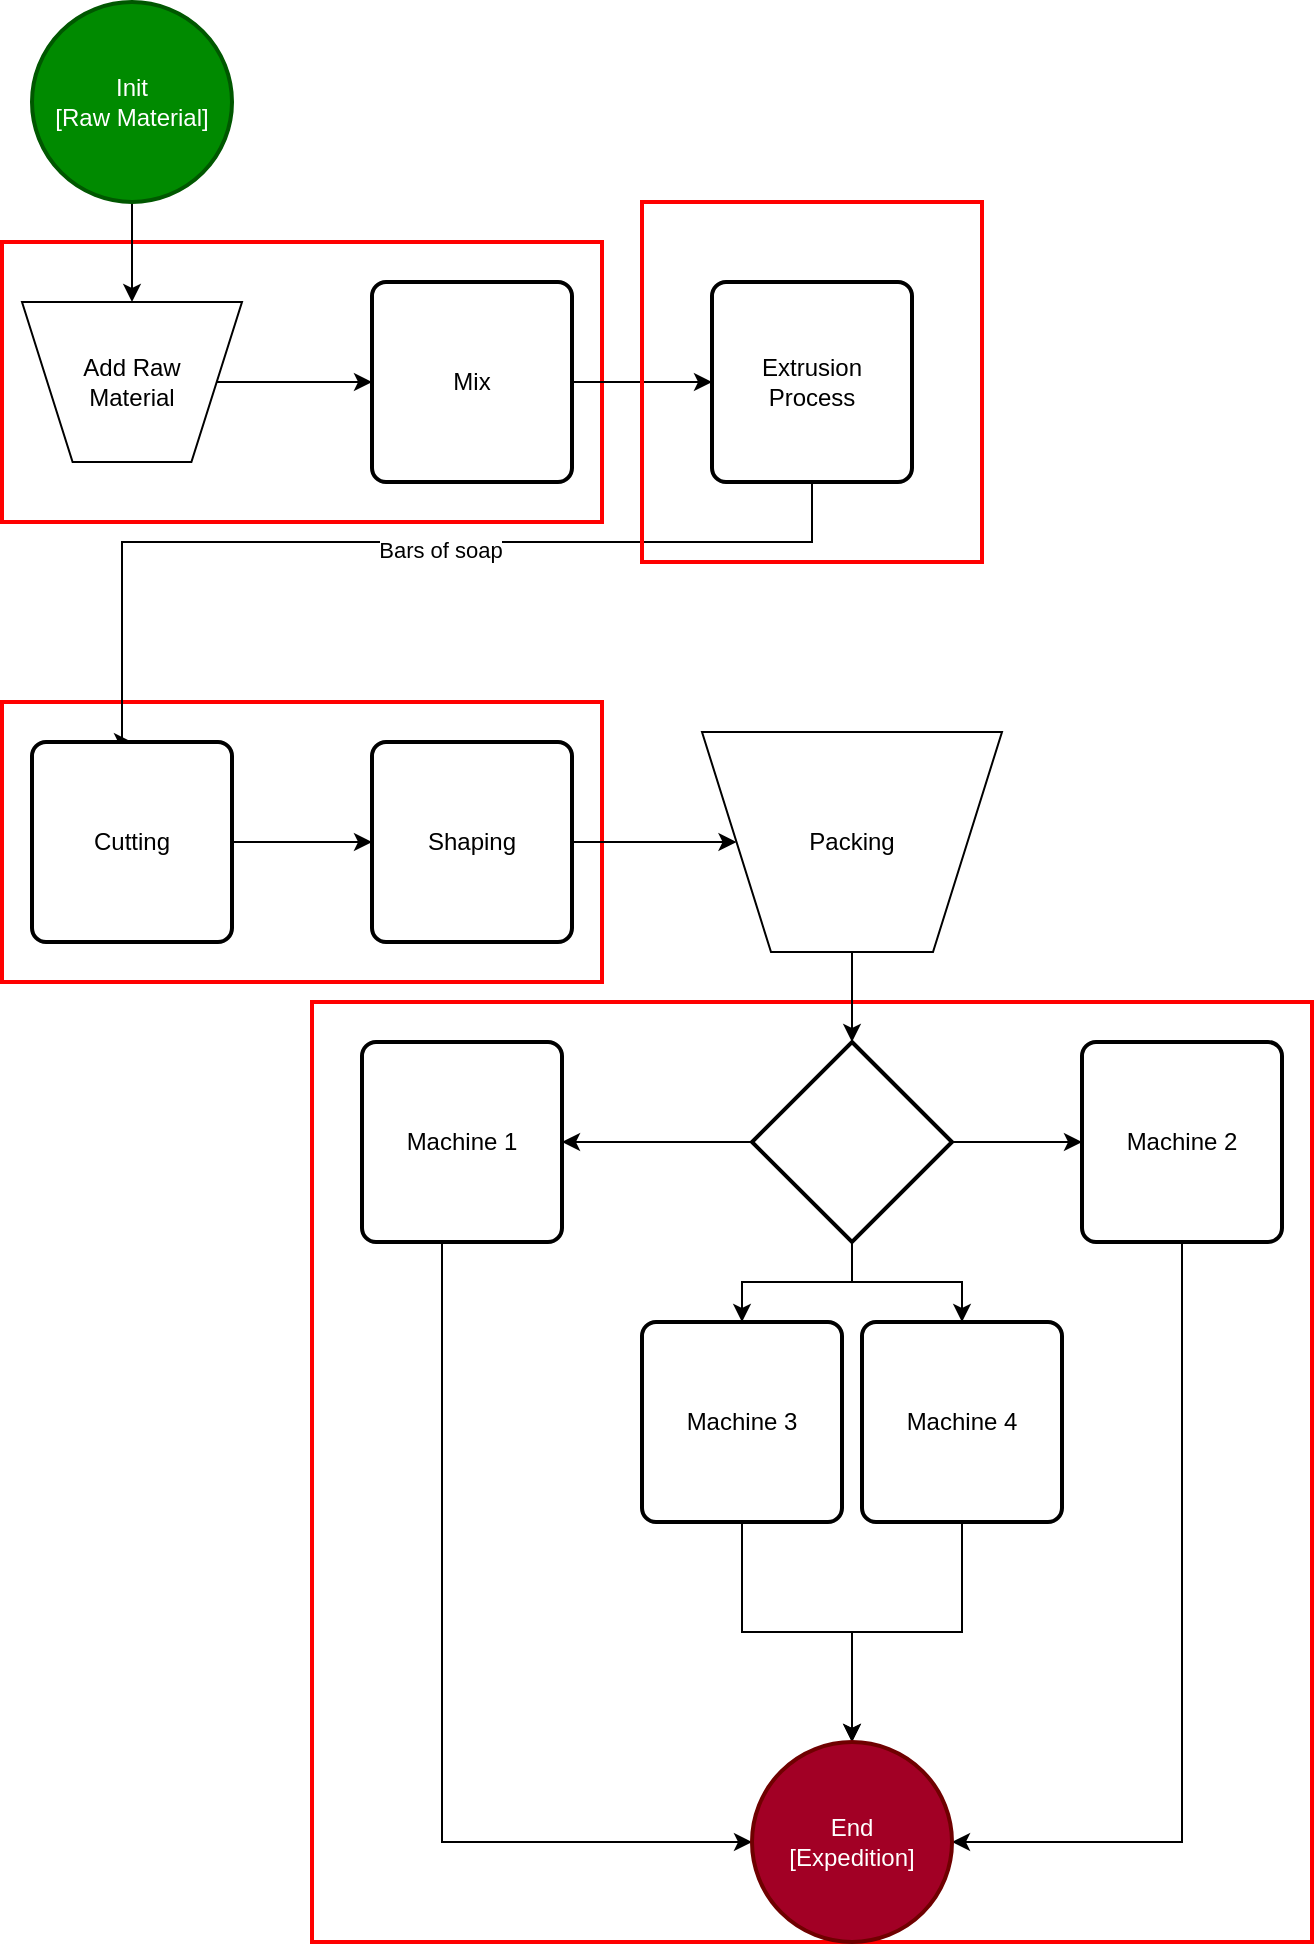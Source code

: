 <mxfile version="21.5.0" type="github" pages="5">
  <diagram name="General_Process" id="p2EKBca3jFjb_jPHsvdk">
    <mxGraphModel dx="1169" dy="703" grid="1" gridSize="10" guides="1" tooltips="1" connect="1" arrows="1" fold="1" page="1" pageScale="1" pageWidth="827" pageHeight="1169" background="none" math="0" shadow="0">
      <root>
        <mxCell id="0" />
        <mxCell id="1" parent="0" />
        <UserObject label="" link="data:page/id,ojCG2LM4F6F6UpbeBInJ" id="MwEKPZDIhKSZyGqzXLEH-2">
          <mxCell style="rounded=0;whiteSpace=wrap;html=1;fillColor=none;strokeWidth=2;strokeColor=#FF0000;" vertex="1" parent="1">
            <mxGeometry x="305" y="520" width="500" height="470" as="geometry" />
          </mxCell>
        </UserObject>
        <UserObject label="" link="data:page/id,IJszoZw1whNYCDOLt2iI" id="MwEKPZDIhKSZyGqzXLEH-1">
          <mxCell style="rounded=0;whiteSpace=wrap;html=1;fillColor=none;strokeWidth=2;strokeColor=#FF0000;" vertex="1" parent="1">
            <mxGeometry x="150" y="370" width="300" height="140" as="geometry" />
          </mxCell>
        </UserObject>
        <UserObject label="" link="data:page/id,CJUkQILBHK8X52ML0pvP" id="TeNHjSpSFpWfvlN7LJYt-2">
          <mxCell style="rounded=0;whiteSpace=wrap;html=1;fillColor=none;strokeWidth=2;strokeColor=#FF0000;" parent="1" vertex="1">
            <mxGeometry x="150" y="140" width="300" height="140" as="geometry" />
          </mxCell>
        </UserObject>
        <mxCell id="ktKeQ4ZGZhspn00qjQtq-4" style="edgeStyle=orthogonalEdgeStyle;rounded=0;orthogonalLoop=1;jettySize=auto;html=1;entryX=0.5;entryY=0;entryDx=0;entryDy=0;" parent="1" source="ktKeQ4ZGZhspn00qjQtq-1" target="ktKeQ4ZGZhspn00qjQtq-3" edge="1">
          <mxGeometry relative="1" as="geometry" />
        </mxCell>
        <mxCell id="ktKeQ4ZGZhspn00qjQtq-1" value="Init&lt;br&gt;[Raw Material]" style="strokeWidth=2;html=1;shape=mxgraph.flowchart.start_2;whiteSpace=wrap;fillColor=#008a00;fontColor=#ffffff;strokeColor=#005700;" parent="1" vertex="1">
          <mxGeometry x="165" y="20" width="100" height="100" as="geometry" />
        </mxCell>
        <mxCell id="ktKeQ4ZGZhspn00qjQtq-6" style="edgeStyle=orthogonalEdgeStyle;rounded=0;orthogonalLoop=1;jettySize=auto;html=1;" parent="1" source="ktKeQ4ZGZhspn00qjQtq-3" target="ktKeQ4ZGZhspn00qjQtq-5" edge="1">
          <mxGeometry relative="1" as="geometry" />
        </mxCell>
        <UserObject label="Add Raw&lt;br&gt;Material" id="ktKeQ4ZGZhspn00qjQtq-3">
          <mxCell style="verticalLabelPosition=middle;verticalAlign=middle;html=1;shape=trapezoid;perimeter=trapezoidPerimeter;whiteSpace=wrap;size=0.23;arcSize=10;flipV=1;labelPosition=center;align=center;" parent="1" vertex="1">
            <mxGeometry x="160" y="170" width="110" height="80" as="geometry" />
          </mxCell>
        </UserObject>
        <mxCell id="ktKeQ4ZGZhspn00qjQtq-8" style="edgeStyle=orthogonalEdgeStyle;rounded=0;orthogonalLoop=1;jettySize=auto;html=1;" parent="1" source="ktKeQ4ZGZhspn00qjQtq-5" target="ktKeQ4ZGZhspn00qjQtq-7" edge="1">
          <mxGeometry relative="1" as="geometry" />
        </mxCell>
        <UserObject label="Mix" id="ktKeQ4ZGZhspn00qjQtq-5">
          <mxCell style="rounded=1;whiteSpace=wrap;html=1;absoluteArcSize=1;arcSize=14;strokeWidth=2;" parent="1" vertex="1">
            <mxGeometry x="335" y="160" width="100" height="100" as="geometry" />
          </mxCell>
        </UserObject>
        <mxCell id="ktKeQ4ZGZhspn00qjQtq-10" style="edgeStyle=orthogonalEdgeStyle;rounded=0;orthogonalLoop=1;jettySize=auto;html=1;entryX=0.5;entryY=0;entryDx=0;entryDy=0;" parent="1" source="ktKeQ4ZGZhspn00qjQtq-7" target="ktKeQ4ZGZhspn00qjQtq-9" edge="1">
          <mxGeometry relative="1" as="geometry">
            <Array as="points">
              <mxPoint x="555" y="290" />
              <mxPoint x="210" y="290" />
            </Array>
          </mxGeometry>
        </mxCell>
        <mxCell id="ktKeQ4ZGZhspn00qjQtq-17" value="Bars of soap" style="edgeLabel;html=1;align=center;verticalAlign=middle;resizable=0;points=[];" parent="ktKeQ4ZGZhspn00qjQtq-10" vertex="1" connectable="0">
          <mxGeometry x="-0.099" y="4" relative="1" as="geometry">
            <mxPoint as="offset" />
          </mxGeometry>
        </mxCell>
        <mxCell id="ktKeQ4ZGZhspn00qjQtq-7" value="Extrusion&lt;br&gt;Process" style="rounded=1;whiteSpace=wrap;html=1;absoluteArcSize=1;arcSize=14;strokeWidth=2;" parent="1" vertex="1">
          <mxGeometry x="505" y="160" width="100" height="100" as="geometry" />
        </mxCell>
        <mxCell id="ktKeQ4ZGZhspn00qjQtq-12" style="edgeStyle=orthogonalEdgeStyle;rounded=0;orthogonalLoop=1;jettySize=auto;html=1;entryX=0;entryY=0.5;entryDx=0;entryDy=0;" parent="1" source="ktKeQ4ZGZhspn00qjQtq-9" target="ktKeQ4ZGZhspn00qjQtq-11" edge="1">
          <mxGeometry relative="1" as="geometry" />
        </mxCell>
        <mxCell id="ktKeQ4ZGZhspn00qjQtq-9" value="Cutting" style="rounded=1;whiteSpace=wrap;html=1;absoluteArcSize=1;arcSize=14;strokeWidth=2;" parent="1" vertex="1">
          <mxGeometry x="165" y="390" width="100" height="100" as="geometry" />
        </mxCell>
        <mxCell id="ktKeQ4ZGZhspn00qjQtq-14" style="edgeStyle=orthogonalEdgeStyle;rounded=0;orthogonalLoop=1;jettySize=auto;html=1;" parent="1" source="ktKeQ4ZGZhspn00qjQtq-11" target="ktKeQ4ZGZhspn00qjQtq-18" edge="1">
          <mxGeometry relative="1" as="geometry">
            <mxPoint x="505" y="440" as="targetPoint" />
          </mxGeometry>
        </mxCell>
        <mxCell id="ktKeQ4ZGZhspn00qjQtq-11" value="Shaping" style="rounded=1;whiteSpace=wrap;html=1;absoluteArcSize=1;arcSize=14;strokeWidth=2;" parent="1" vertex="1">
          <mxGeometry x="335" y="390" width="100" height="100" as="geometry" />
        </mxCell>
        <mxCell id="ktKeQ4ZGZhspn00qjQtq-20" style="edgeStyle=orthogonalEdgeStyle;rounded=0;orthogonalLoop=1;jettySize=auto;html=1;entryX=0.5;entryY=0;entryDx=0;entryDy=0;entryPerimeter=0;" parent="1" source="ktKeQ4ZGZhspn00qjQtq-18" target="ktKeQ4ZGZhspn00qjQtq-19" edge="1">
          <mxGeometry relative="1" as="geometry" />
        </mxCell>
        <mxCell id="ktKeQ4ZGZhspn00qjQtq-18" value="Packing" style="verticalLabelPosition=middle;verticalAlign=middle;html=1;shape=trapezoid;perimeter=trapezoidPerimeter;whiteSpace=wrap;size=0.23;arcSize=10;flipV=1;labelPosition=center;align=center;" parent="1" vertex="1">
          <mxGeometry x="500" y="385" width="150" height="110" as="geometry" />
        </mxCell>
        <mxCell id="ktKeQ4ZGZhspn00qjQtq-22" style="edgeStyle=orthogonalEdgeStyle;rounded=0;orthogonalLoop=1;jettySize=auto;html=1;entryX=1;entryY=0.5;entryDx=0;entryDy=0;" parent="1" source="ktKeQ4ZGZhspn00qjQtq-19" target="ktKeQ4ZGZhspn00qjQtq-21" edge="1">
          <mxGeometry relative="1" as="geometry" />
        </mxCell>
        <mxCell id="ktKeQ4ZGZhspn00qjQtq-27" style="edgeStyle=orthogonalEdgeStyle;rounded=0;orthogonalLoop=1;jettySize=auto;html=1;entryX=0;entryY=0.5;entryDx=0;entryDy=0;" parent="1" source="ktKeQ4ZGZhspn00qjQtq-19" target="ktKeQ4ZGZhspn00qjQtq-26" edge="1">
          <mxGeometry relative="1" as="geometry" />
        </mxCell>
        <mxCell id="ktKeQ4ZGZhspn00qjQtq-32" style="edgeStyle=orthogonalEdgeStyle;rounded=0;orthogonalLoop=1;jettySize=auto;html=1;entryX=0.5;entryY=0;entryDx=0;entryDy=0;" parent="1" source="ktKeQ4ZGZhspn00qjQtq-19" target="ktKeQ4ZGZhspn00qjQtq-23" edge="1">
          <mxGeometry relative="1" as="geometry" />
        </mxCell>
        <mxCell id="ktKeQ4ZGZhspn00qjQtq-33" style="edgeStyle=orthogonalEdgeStyle;rounded=0;orthogonalLoop=1;jettySize=auto;html=1;entryX=0.5;entryY=0;entryDx=0;entryDy=0;" parent="1" source="ktKeQ4ZGZhspn00qjQtq-19" target="ktKeQ4ZGZhspn00qjQtq-28" edge="1">
          <mxGeometry relative="1" as="geometry" />
        </mxCell>
        <mxCell id="ktKeQ4ZGZhspn00qjQtq-19" value="" style="strokeWidth=2;html=1;shape=mxgraph.flowchart.decision;whiteSpace=wrap;" parent="1" vertex="1">
          <mxGeometry x="525" y="540" width="100" height="100" as="geometry" />
        </mxCell>
        <mxCell id="ktKeQ4ZGZhspn00qjQtq-36" style="edgeStyle=orthogonalEdgeStyle;rounded=0;orthogonalLoop=1;jettySize=auto;html=1;entryX=0;entryY=0.5;entryDx=0;entryDy=0;entryPerimeter=0;" parent="1" source="ktKeQ4ZGZhspn00qjQtq-21" target="ktKeQ4ZGZhspn00qjQtq-34" edge="1">
          <mxGeometry relative="1" as="geometry">
            <Array as="points">
              <mxPoint x="370" y="940" />
            </Array>
          </mxGeometry>
        </mxCell>
        <mxCell id="ktKeQ4ZGZhspn00qjQtq-21" value="Machine 1" style="rounded=1;whiteSpace=wrap;html=1;absoluteArcSize=1;arcSize=14;strokeWidth=2;" parent="1" vertex="1">
          <mxGeometry x="330" y="540" width="100" height="100" as="geometry" />
        </mxCell>
        <mxCell id="ktKeQ4ZGZhspn00qjQtq-37" style="edgeStyle=orthogonalEdgeStyle;rounded=0;orthogonalLoop=1;jettySize=auto;html=1;entryX=0.5;entryY=0;entryDx=0;entryDy=0;entryPerimeter=0;" parent="1" source="ktKeQ4ZGZhspn00qjQtq-23" target="ktKeQ4ZGZhspn00qjQtq-34" edge="1">
          <mxGeometry relative="1" as="geometry" />
        </mxCell>
        <mxCell id="ktKeQ4ZGZhspn00qjQtq-23" value="Machine 3" style="rounded=1;whiteSpace=wrap;html=1;absoluteArcSize=1;arcSize=14;strokeWidth=2;" parent="1" vertex="1">
          <mxGeometry x="470" y="680" width="100" height="100" as="geometry" />
        </mxCell>
        <mxCell id="ktKeQ4ZGZhspn00qjQtq-39" style="edgeStyle=orthogonalEdgeStyle;rounded=0;orthogonalLoop=1;jettySize=auto;html=1;entryX=1;entryY=0.5;entryDx=0;entryDy=0;entryPerimeter=0;" parent="1" source="ktKeQ4ZGZhspn00qjQtq-26" target="ktKeQ4ZGZhspn00qjQtq-34" edge="1">
          <mxGeometry relative="1" as="geometry">
            <Array as="points">
              <mxPoint x="740" y="940" />
            </Array>
          </mxGeometry>
        </mxCell>
        <mxCell id="ktKeQ4ZGZhspn00qjQtq-26" value="Machine 2" style="rounded=1;whiteSpace=wrap;html=1;absoluteArcSize=1;arcSize=14;strokeWidth=2;" parent="1" vertex="1">
          <mxGeometry x="690" y="540" width="100" height="100" as="geometry" />
        </mxCell>
        <mxCell id="ktKeQ4ZGZhspn00qjQtq-38" style="edgeStyle=orthogonalEdgeStyle;rounded=0;orthogonalLoop=1;jettySize=auto;html=1;entryX=0.5;entryY=0;entryDx=0;entryDy=0;entryPerimeter=0;" parent="1" source="ktKeQ4ZGZhspn00qjQtq-28" target="ktKeQ4ZGZhspn00qjQtq-34" edge="1">
          <mxGeometry relative="1" as="geometry" />
        </mxCell>
        <mxCell id="ktKeQ4ZGZhspn00qjQtq-28" value="Machine 4" style="rounded=1;whiteSpace=wrap;html=1;absoluteArcSize=1;arcSize=14;strokeWidth=2;" parent="1" vertex="1">
          <mxGeometry x="580" y="680" width="100" height="100" as="geometry" />
        </mxCell>
        <mxCell id="ktKeQ4ZGZhspn00qjQtq-34" value="End&lt;br&gt;[Expedition]" style="strokeWidth=2;html=1;shape=mxgraph.flowchart.start_2;whiteSpace=wrap;fillColor=#a20025;fontColor=#ffffff;strokeColor=#6F0000;" parent="1" vertex="1">
          <mxGeometry x="525" y="890" width="100" height="100" as="geometry" />
        </mxCell>
        <UserObject label="" link="data:page/id,wQ0uyjCD2YMUPdEgQwBp" id="k1yl7Hsfv7Favx5I9i0t-1">
          <mxCell style="rounded=0;whiteSpace=wrap;html=1;fillColor=none;strokeWidth=2;strokeColor=#FF0000;" parent="1" vertex="1">
            <mxGeometry x="470" y="120" width="170" height="180" as="geometry" />
          </mxCell>
        </UserObject>
      </root>
    </mxGraphModel>
  </diagram>
  <diagram id="CJUkQILBHK8X52ML0pvP" name="Mixture_Process">
    <mxGraphModel dx="1345" dy="711" grid="1" gridSize="10" guides="1" tooltips="1" connect="1" arrows="1" fold="1" page="1" pageScale="1" pageWidth="827" pageHeight="1169" math="0" shadow="0">
      <root>
        <mxCell id="0" />
        <mxCell id="1" parent="0" />
        <mxCell id="FA6c01G_2bpZhygZwHf4-97" style="edgeStyle=orthogonalEdgeStyle;rounded=0;orthogonalLoop=1;jettySize=auto;html=1;entryX=0;entryY=0.5;entryDx=0;entryDy=0;" parent="1" source="FA6c01G_2bpZhygZwHf4-1" target="FA6c01G_2bpZhygZwHf4-80" edge="1">
          <mxGeometry relative="1" as="geometry" />
        </mxCell>
        <mxCell id="FA6c01G_2bpZhygZwHf4-1" value="Init&lt;br&gt;[Raw Material]" style="strokeWidth=2;html=1;shape=mxgraph.flowchart.start_2;whiteSpace=wrap;fillColor=#008a00;fontColor=#ffffff;strokeColor=#005700;" parent="1" vertex="1">
          <mxGeometry x="30" y="103.75" width="100" height="100" as="geometry" />
        </mxCell>
        <mxCell id="FA6c01G_2bpZhygZwHf4-90" style="edgeStyle=orthogonalEdgeStyle;rounded=0;orthogonalLoop=1;jettySize=auto;html=1;entryX=0.5;entryY=0;entryDx=0;entryDy=0;entryPerimeter=0;" parent="1" source="FA6c01G_2bpZhygZwHf4-7" target="FA6c01G_2bpZhygZwHf4-19" edge="1">
          <mxGeometry relative="1" as="geometry" />
        </mxCell>
        <mxCell id="FA6c01G_2bpZhygZwHf4-7" value="Base" style="rounded=1;whiteSpace=wrap;html=1;absoluteArcSize=1;arcSize=14;strokeWidth=2;" parent="1" vertex="1">
          <mxGeometry x="380" y="20" width="100" height="100" as="geometry" />
        </mxCell>
        <mxCell id="FA6c01G_2bpZhygZwHf4-92" style="edgeStyle=orthogonalEdgeStyle;rounded=0;orthogonalLoop=1;jettySize=auto;html=1;entryX=0;entryY=0.5;entryDx=0;entryDy=0;entryPerimeter=0;" parent="1" source="FA6c01G_2bpZhygZwHf4-10" target="FA6c01G_2bpZhygZwHf4-19" edge="1">
          <mxGeometry relative="1" as="geometry" />
        </mxCell>
        <mxCell id="FA6c01G_2bpZhygZwHf4-10" value="perfum" style="rounded=1;whiteSpace=wrap;html=1;absoluteArcSize=1;arcSize=14;strokeWidth=2;" parent="1" vertex="1">
          <mxGeometry x="380" y="250" width="100" height="100" as="geometry" />
        </mxCell>
        <mxCell id="FA6c01G_2bpZhygZwHf4-91" style="edgeStyle=orthogonalEdgeStyle;rounded=0;orthogonalLoop=1;jettySize=auto;html=1;entryX=0;entryY=0.5;entryDx=0;entryDy=0;entryPerimeter=0;" parent="1" source="FA6c01G_2bpZhygZwHf4-11" target="FA6c01G_2bpZhygZwHf4-19" edge="1">
          <mxGeometry relative="1" as="geometry" />
        </mxCell>
        <mxCell id="FA6c01G_2bpZhygZwHf4-11" value="Colorant" style="rounded=1;whiteSpace=wrap;html=1;absoluteArcSize=1;arcSize=14;strokeWidth=2;" parent="1" vertex="1">
          <mxGeometry x="380" y="140" width="100" height="100" as="geometry" />
        </mxCell>
        <mxCell id="FA6c01G_2bpZhygZwHf4-99" value="" style="edgeStyle=orthogonalEdgeStyle;rounded=0;orthogonalLoop=1;jettySize=auto;html=1;" parent="1" source="FA6c01G_2bpZhygZwHf4-19" target="FA6c01G_2bpZhygZwHf4-33" edge="1">
          <mxGeometry relative="1" as="geometry" />
        </mxCell>
        <mxCell id="FA6c01G_2bpZhygZwHf4-19" value="" style="verticalLabelPosition=bottom;verticalAlign=top;html=1;shape=mxgraph.flowchart.or;" parent="1" vertex="1">
          <mxGeometry x="575.5" y="220" width="49" height="45" as="geometry" />
        </mxCell>
        <mxCell id="FA6c01G_2bpZhygZwHf4-37" style="edgeStyle=orthogonalEdgeStyle;rounded=0;orthogonalLoop=1;jettySize=auto;html=1;entryX=0.5;entryY=0;entryDx=0;entryDy=0;" parent="1" source="FA6c01G_2bpZhygZwHf4-33" target="FA6c01G_2bpZhygZwHf4-35" edge="1">
          <mxGeometry relative="1" as="geometry" />
        </mxCell>
        <mxCell id="FA6c01G_2bpZhygZwHf4-33" value="Blend" style="rounded=1;whiteSpace=wrap;html=1;absoluteArcSize=1;arcSize=14;strokeWidth=2;" parent="1" vertex="1">
          <mxGeometry x="550" y="292.5" width="100" height="100" as="geometry" />
        </mxCell>
        <mxCell id="FA6c01G_2bpZhygZwHf4-45" style="edgeStyle=orthogonalEdgeStyle;rounded=0;orthogonalLoop=1;jettySize=auto;html=1;entryX=0.5;entryY=0;entryDx=0;entryDy=0;" parent="1" source="FA6c01G_2bpZhygZwHf4-35" target="FA6c01G_2bpZhygZwHf4-44" edge="1">
          <mxGeometry relative="1" as="geometry" />
        </mxCell>
        <mxCell id="FA6c01G_2bpZhygZwHf4-35" value="Dry Mixture" style="rounded=1;whiteSpace=wrap;html=1;absoluteArcSize=1;arcSize=14;strokeWidth=2;" parent="1" vertex="1">
          <mxGeometry x="550" y="460" width="100" height="100" as="geometry" />
        </mxCell>
        <mxCell id="FA6c01G_2bpZhygZwHf4-76" style="edgeStyle=orthogonalEdgeStyle;rounded=0;orthogonalLoop=1;jettySize=auto;html=1;entryX=0.5;entryY=0;entryDx=0;entryDy=0;entryPerimeter=0;" parent="1" source="FA6c01G_2bpZhygZwHf4-38" target="FA6c01G_2bpZhygZwHf4-40" edge="1">
          <mxGeometry relative="1" as="geometry" />
        </mxCell>
        <mxCell id="FA6c01G_2bpZhygZwHf4-38" value="Water" style="rounded=1;whiteSpace=wrap;html=1;absoluteArcSize=1;arcSize=14;strokeWidth=2;" parent="1" vertex="1">
          <mxGeometry x="300" y="392.5" width="100" height="100" as="geometry" />
        </mxCell>
        <mxCell id="FA6c01G_2bpZhygZwHf4-77" style="edgeStyle=orthogonalEdgeStyle;rounded=0;orthogonalLoop=1;jettySize=auto;html=1;entryX=0.5;entryY=1;entryDx=0;entryDy=0;entryPerimeter=0;" parent="1" source="FA6c01G_2bpZhygZwHf4-39" target="FA6c01G_2bpZhygZwHf4-40" edge="1">
          <mxGeometry relative="1" as="geometry" />
        </mxCell>
        <mxCell id="FA6c01G_2bpZhygZwHf4-39" value="Heat" style="rounded=1;whiteSpace=wrap;html=1;absoluteArcSize=1;arcSize=14;strokeWidth=2;" parent="1" vertex="1">
          <mxGeometry x="300" y="510" width="100" height="100" as="geometry" />
        </mxCell>
        <mxCell id="FA6c01G_2bpZhygZwHf4-78" style="edgeStyle=orthogonalEdgeStyle;rounded=0;orthogonalLoop=1;jettySize=auto;html=1;" parent="1" source="FA6c01G_2bpZhygZwHf4-40" target="FA6c01G_2bpZhygZwHf4-35" edge="1">
          <mxGeometry relative="1" as="geometry" />
        </mxCell>
        <mxCell id="FA6c01G_2bpZhygZwHf4-40" value="" style="verticalLabelPosition=bottom;verticalAlign=top;html=1;shape=mxgraph.flowchart.or;" parent="1" vertex="1">
          <mxGeometry x="450" y="487.5" width="50" height="45" as="geometry" />
        </mxCell>
        <mxCell id="FA6c01G_2bpZhygZwHf4-50" value="" style="edgeStyle=orthogonalEdgeStyle;rounded=0;orthogonalLoop=1;jettySize=auto;html=1;" parent="1" source="FA6c01G_2bpZhygZwHf4-44" target="FA6c01G_2bpZhygZwHf4-48" edge="1">
          <mxGeometry relative="1" as="geometry" />
        </mxCell>
        <mxCell id="FA6c01G_2bpZhygZwHf4-44" value="Soap Paste" style="rounded=1;whiteSpace=wrap;html=1;absoluteArcSize=1;arcSize=14;strokeWidth=2;" parent="1" vertex="1">
          <mxGeometry x="550" y="702.5" width="100" height="100" as="geometry" />
        </mxCell>
        <mxCell id="FA6c01G_2bpZhygZwHf4-47" style="edgeStyle=orthogonalEdgeStyle;rounded=0;orthogonalLoop=1;jettySize=auto;html=1;entryX=0.5;entryY=1;entryDx=0;entryDy=0;" parent="1" source="FA6c01G_2bpZhygZwHf4-46" target="FA6c01G_2bpZhygZwHf4-44" edge="1">
          <mxGeometry relative="1" as="geometry" />
        </mxCell>
        <mxCell id="FA6c01G_2bpZhygZwHf4-46" value="Quality&lt;br&gt;Assurance" style="rounded=1;whiteSpace=wrap;html=1;absoluteArcSize=1;arcSize=14;strokeWidth=2;" parent="1" vertex="1">
          <mxGeometry x="550" y="852.5" width="100" height="100" as="geometry" />
        </mxCell>
        <mxCell id="FA6c01G_2bpZhygZwHf4-52" value="Yes" style="edgeStyle=orthogonalEdgeStyle;rounded=0;orthogonalLoop=1;jettySize=auto;html=1;" parent="1" source="FA6c01G_2bpZhygZwHf4-48" target="FA6c01G_2bpZhygZwHf4-51" edge="1">
          <mxGeometry relative="1" as="geometry" />
        </mxCell>
        <mxCell id="FA6c01G_2bpZhygZwHf4-55" value="No" style="edgeStyle=orthogonalEdgeStyle;rounded=0;orthogonalLoop=1;jettySize=auto;html=1;" parent="1" source="FA6c01G_2bpZhygZwHf4-48" target="FA6c01G_2bpZhygZwHf4-54" edge="1">
          <mxGeometry relative="1" as="geometry" />
        </mxCell>
        <mxCell id="FA6c01G_2bpZhygZwHf4-48" value="Approved?" style="strokeWidth=2;html=1;shape=mxgraph.flowchart.decision;whiteSpace=wrap;" parent="1" vertex="1">
          <mxGeometry x="360" y="702.5" width="100" height="100" as="geometry" />
        </mxCell>
        <mxCell id="FA6c01G_2bpZhygZwHf4-73" style="edgeStyle=orthogonalEdgeStyle;rounded=0;orthogonalLoop=1;jettySize=auto;html=1;entryX=1;entryY=0.5;entryDx=0;entryDy=0;entryPerimeter=0;" parent="1" source="FA6c01G_2bpZhygZwHf4-51" target="FA6c01G_2bpZhygZwHf4-72" edge="1">
          <mxGeometry relative="1" as="geometry" />
        </mxCell>
        <mxCell id="FA6c01G_2bpZhygZwHf4-84" value="" style="edgeStyle=orthogonalEdgeStyle;rounded=0;orthogonalLoop=1;jettySize=auto;html=1;entryX=0.5;entryY=0;entryDx=0;entryDy=0;" parent="1" source="FA6c01G_2bpZhygZwHf4-51" target="FA6c01G_2bpZhygZwHf4-81" edge="1">
          <mxGeometry relative="1" as="geometry" />
        </mxCell>
        <mxCell id="FA6c01G_2bpZhygZwHf4-51" value="Unload" style="rounded=1;whiteSpace=wrap;html=1;absoluteArcSize=1;arcSize=14;strokeWidth=2;" parent="1" vertex="1">
          <mxGeometry x="360" y="862.5" width="100" height="100" as="geometry" />
        </mxCell>
        <mxCell id="FA6c01G_2bpZhygZwHf4-79" style="edgeStyle=orthogonalEdgeStyle;rounded=0;orthogonalLoop=1;jettySize=auto;html=1;entryX=0;entryY=0.5;entryDx=0;entryDy=0;" parent="1" source="FA6c01G_2bpZhygZwHf4-54" target="FA6c01G_2bpZhygZwHf4-38" edge="1">
          <mxGeometry relative="1" as="geometry">
            <Array as="points">
              <mxPoint x="240" y="443" />
            </Array>
          </mxGeometry>
        </mxCell>
        <mxCell id="N5AvNm-lRboV386hraKK-1" value="Dry" style="edgeLabel;html=1;align=center;verticalAlign=middle;resizable=0;points=[];" vertex="1" connectable="0" parent="FA6c01G_2bpZhygZwHf4-79">
          <mxGeometry x="-0.36" y="2" relative="1" as="geometry">
            <mxPoint y="-1" as="offset" />
          </mxGeometry>
        </mxCell>
        <mxCell id="FA6c01G_2bpZhygZwHf4-103" style="edgeStyle=orthogonalEdgeStyle;rounded=0;orthogonalLoop=1;jettySize=auto;html=1;exitX=0;exitY=0.5;exitDx=0;exitDy=0;exitPerimeter=0;entryX=0.25;entryY=1;entryDx=0;entryDy=0;" parent="1" source="FA6c01G_2bpZhygZwHf4-54" target="FA6c01G_2bpZhygZwHf4-80" edge="1">
          <mxGeometry relative="1" as="geometry">
            <mxPoint x="210" y="200" as="targetPoint" />
          </mxGeometry>
        </mxCell>
        <mxCell id="N5AvNm-lRboV386hraKK-2" value="Base material" style="edgeLabel;html=1;align=center;verticalAlign=middle;resizable=0;points=[];" vertex="1" connectable="0" parent="FA6c01G_2bpZhygZwHf4-103">
          <mxGeometry x="-0.536" y="5" relative="1" as="geometry">
            <mxPoint as="offset" />
          </mxGeometry>
        </mxCell>
        <mxCell id="FA6c01G_2bpZhygZwHf4-54" value="Lack of" style="strokeWidth=2;html=1;shape=mxgraph.flowchart.decision;whiteSpace=wrap;" parent="1" vertex="1">
          <mxGeometry x="190" y="702.5" width="100" height="100" as="geometry" />
        </mxCell>
        <UserObject label="End&lt;br&gt;[Extrusion]" link="data:page/id,wQ0uyjCD2YMUPdEgQwBp" id="FA6c01G_2bpZhygZwHf4-72">
          <mxCell style="strokeWidth=2;html=1;shape=mxgraph.flowchart.start_2;whiteSpace=wrap;fillColor=#a20025;fontColor=#ffffff;strokeColor=#6F0000;" parent="1" vertex="1">
            <mxGeometry x="80" y="862.5" width="100" height="100" as="geometry" />
          </mxCell>
        </UserObject>
        <mxCell id="FA6c01G_2bpZhygZwHf4-93" style="edgeStyle=orthogonalEdgeStyle;rounded=0;orthogonalLoop=1;jettySize=auto;html=1;entryX=0;entryY=0.5;entryDx=0;entryDy=0;" parent="1" source="FA6c01G_2bpZhygZwHf4-80" target="FA6c01G_2bpZhygZwHf4-7" edge="1">
          <mxGeometry relative="1" as="geometry">
            <Array as="points">
              <mxPoint x="240" y="70" />
            </Array>
          </mxGeometry>
        </mxCell>
        <mxCell id="FA6c01G_2bpZhygZwHf4-95" style="edgeStyle=orthogonalEdgeStyle;rounded=0;orthogonalLoop=1;jettySize=auto;html=1;entryX=0;entryY=0.5;entryDx=0;entryDy=0;" parent="1" source="FA6c01G_2bpZhygZwHf4-80" target="FA6c01G_2bpZhygZwHf4-10" edge="1">
          <mxGeometry relative="1" as="geometry">
            <Array as="points">
              <mxPoint x="270" y="300" />
            </Array>
          </mxGeometry>
        </mxCell>
        <mxCell id="FA6c01G_2bpZhygZwHf4-96" style="edgeStyle=orthogonalEdgeStyle;rounded=0;orthogonalLoop=1;jettySize=auto;html=1;entryX=0;entryY=0.5;entryDx=0;entryDy=0;" parent="1" source="FA6c01G_2bpZhygZwHf4-80" target="FA6c01G_2bpZhygZwHf4-11" edge="1">
          <mxGeometry relative="1" as="geometry" />
        </mxCell>
        <mxCell id="FA6c01G_2bpZhygZwHf4-80" value="Picking and&lt;br&gt;Transporting" style="verticalLabelPosition=middle;verticalAlign=middle;html=1;shape=trapezoid;perimeter=trapezoidPerimeter;whiteSpace=wrap;size=0.23;arcSize=10;flipV=1;labelPosition=center;align=center;" parent="1" vertex="1">
          <mxGeometry x="160" y="100" width="140" height="87.5" as="geometry" />
        </mxCell>
        <mxCell id="FA6c01G_2bpZhygZwHf4-83" style="edgeStyle=orthogonalEdgeStyle;rounded=0;orthogonalLoop=1;jettySize=auto;html=1;entryX=1;entryY=0.5;entryDx=0;entryDy=0;entryPerimeter=0;" parent="1" source="FA6c01G_2bpZhygZwHf4-81" target="FA6c01G_2bpZhygZwHf4-82" edge="1">
          <mxGeometry relative="1" as="geometry" />
        </mxCell>
        <mxCell id="FA6c01G_2bpZhygZwHf4-85" value="Leftovers" style="edgeLabel;html=1;align=center;verticalAlign=middle;resizable=0;points=[];" parent="FA6c01G_2bpZhygZwHf4-83" vertex="1" connectable="0">
          <mxGeometry x="-0.288" y="2" relative="1" as="geometry">
            <mxPoint as="offset" />
          </mxGeometry>
        </mxCell>
        <mxCell id="FA6c01G_2bpZhygZwHf4-81" value="Cleaning&lt;br&gt;[Blend machine]" style="rounded=1;whiteSpace=wrap;html=1;absoluteArcSize=1;arcSize=14;strokeWidth=2;" parent="1" vertex="1">
          <mxGeometry x="360" y="1010" width="100" height="100" as="geometry" />
        </mxCell>
        <mxCell id="FA6c01G_2bpZhygZwHf4-82" value="Residue&lt;br&gt;Keeper" style="strokeWidth=2;html=1;shape=mxgraph.flowchart.start_2;whiteSpace=wrap;fillColor=#a20025;fontColor=#ffffff;strokeColor=#6F0000;" parent="1" vertex="1">
          <mxGeometry x="80" y="1010" width="100" height="100" as="geometry" />
        </mxCell>
      </root>
    </mxGraphModel>
  </diagram>
  <diagram id="wQ0uyjCD2YMUPdEgQwBp" name="Extrusion_Process">
    <mxGraphModel dx="1249" dy="2998" grid="1" gridSize="10" guides="1" tooltips="1" connect="1" arrows="1" fold="1" page="1" pageScale="1" pageWidth="827" pageHeight="1169" math="0" shadow="0">
      <root>
        <mxCell id="0" />
        <mxCell id="1" parent="0" />
        <mxCell id="5iA0wLzQhxuqIqqLRclW-3" value="" style="edgeStyle=orthogonalEdgeStyle;rounded=0;orthogonalLoop=1;jettySize=auto;html=1;" edge="1" parent="1" source="5iA0wLzQhxuqIqqLRclW-1" target="5iA0wLzQhxuqIqqLRclW-2">
          <mxGeometry relative="1" as="geometry" />
        </mxCell>
        <UserObject label="Init&lt;br&gt;[Extrusion]" link="data:page/id,CJUkQILBHK8X52ML0pvP" id="5iA0wLzQhxuqIqqLRclW-1">
          <mxCell style="strokeWidth=2;html=1;shape=mxgraph.flowchart.start_2;whiteSpace=wrap;fillColor=#008a00;fontColor=#ffffff;strokeColor=#005700;" vertex="1" parent="1">
            <mxGeometry x="40" y="-2270" width="100" height="100" as="geometry" />
          </mxCell>
        </UserObject>
        <mxCell id="5iA0wLzQhxuqIqqLRclW-7" value="" style="edgeStyle=orthogonalEdgeStyle;rounded=0;orthogonalLoop=1;jettySize=auto;html=1;" edge="1" parent="1" source="5iA0wLzQhxuqIqqLRclW-2" target="5iA0wLzQhxuqIqqLRclW-5">
          <mxGeometry relative="1" as="geometry" />
        </mxCell>
        <mxCell id="5iA0wLzQhxuqIqqLRclW-2" value="Load&lt;br&gt;Extrusion Machine" style="rounded=1;whiteSpace=wrap;html=1;absoluteArcSize=1;arcSize=14;strokeWidth=2;" vertex="1" parent="1">
          <mxGeometry x="230" y="-2270" width="100" height="100" as="geometry" />
        </mxCell>
        <mxCell id="5iA0wLzQhxuqIqqLRclW-6" style="edgeStyle=orthogonalEdgeStyle;rounded=0;orthogonalLoop=1;jettySize=auto;html=1;entryX=0.5;entryY=1;entryDx=0;entryDy=0;entryPerimeter=0;" edge="1" parent="1" source="5iA0wLzQhxuqIqqLRclW-4" target="5iA0wLzQhxuqIqqLRclW-5">
          <mxGeometry relative="1" as="geometry" />
        </mxCell>
        <mxCell id="5iA0wLzQhxuqIqqLRclW-4" value="Heat" style="rounded=1;whiteSpace=wrap;html=1;absoluteArcSize=1;arcSize=14;strokeWidth=2;" vertex="1" parent="1">
          <mxGeometry x="230" y="-2110" width="100" height="100" as="geometry" />
        </mxCell>
        <mxCell id="5iA0wLzQhxuqIqqLRclW-9" value="" style="edgeStyle=orthogonalEdgeStyle;rounded=0;orthogonalLoop=1;jettySize=auto;html=1;" edge="1" parent="1" source="5iA0wLzQhxuqIqqLRclW-5" target="5iA0wLzQhxuqIqqLRclW-8">
          <mxGeometry relative="1" as="geometry" />
        </mxCell>
        <mxCell id="5iA0wLzQhxuqIqqLRclW-5" value="" style="verticalLabelPosition=bottom;verticalAlign=top;html=1;shape=mxgraph.flowchart.or;" vertex="1" parent="1">
          <mxGeometry x="400" y="-2255" width="70" height="70" as="geometry" />
        </mxCell>
        <mxCell id="5iA0wLzQhxuqIqqLRclW-11" value="" style="edgeStyle=orthogonalEdgeStyle;rounded=0;orthogonalLoop=1;jettySize=auto;html=1;" edge="1" parent="1" source="5iA0wLzQhxuqIqqLRclW-8" target="5iA0wLzQhxuqIqqLRclW-10">
          <mxGeometry relative="1" as="geometry" />
        </mxCell>
        <mxCell id="5iA0wLzQhxuqIqqLRclW-17" value="" style="edgeStyle=orthogonalEdgeStyle;rounded=0;orthogonalLoop=1;jettySize=auto;html=1;" edge="1" parent="1" source="5iA0wLzQhxuqIqqLRclW-8" target="5iA0wLzQhxuqIqqLRclW-14">
          <mxGeometry relative="1" as="geometry" />
        </mxCell>
        <mxCell id="5iA0wLzQhxuqIqqLRclW-8" value="Extrusion&lt;br&gt;Process" style="rounded=1;whiteSpace=wrap;html=1;absoluteArcSize=1;arcSize=14;strokeWidth=2;" vertex="1" parent="1">
          <mxGeometry x="540" y="-2270" width="100" height="100" as="geometry" />
        </mxCell>
        <mxCell id="5iA0wLzQhxuqIqqLRclW-19" value="" style="edgeStyle=orthogonalEdgeStyle;rounded=0;orthogonalLoop=1;jettySize=auto;html=1;" edge="1" parent="1" source="5iA0wLzQhxuqIqqLRclW-10" target="5iA0wLzQhxuqIqqLRclW-18">
          <mxGeometry relative="1" as="geometry" />
        </mxCell>
        <mxCell id="5iA0wLzQhxuqIqqLRclW-10" value="Cleaning" style="rounded=1;whiteSpace=wrap;html=1;absoluteArcSize=1;arcSize=14;strokeWidth=2;" vertex="1" parent="1">
          <mxGeometry x="710" y="-2270" width="100" height="100" as="geometry" />
        </mxCell>
        <UserObject label="End&lt;br&gt;[Cutting and Shaping]" id="5iA0wLzQhxuqIqqLRclW-14">
          <mxCell style="strokeWidth=2;html=1;shape=mxgraph.flowchart.start_2;whiteSpace=wrap;fillColor=#a20025;fontColor=#ffffff;strokeColor=#6F0000;" vertex="1" parent="1">
            <mxGeometry x="540" y="-2090" width="100" height="100" as="geometry" />
          </mxCell>
        </UserObject>
        <mxCell id="5iA0wLzQhxuqIqqLRclW-18" value="Residue&lt;br&gt;Keeper" style="strokeWidth=2;html=1;shape=mxgraph.flowchart.start_2;whiteSpace=wrap;fillColor=#a20025;fontColor=#ffffff;strokeColor=#6F0000;" vertex="1" parent="1">
          <mxGeometry x="710" y="-2090" width="100" height="100" as="geometry" />
        </mxCell>
      </root>
    </mxGraphModel>
  </diagram>
  <diagram id="IJszoZw1whNYCDOLt2iI" name="Cutting_Shaping">
    <mxGraphModel dx="818" dy="2830" grid="1" gridSize="10" guides="1" tooltips="1" connect="1" arrows="1" fold="1" page="1" pageScale="1" pageWidth="827" pageHeight="1169" math="0" shadow="0">
      <root>
        <mxCell id="0" />
        <mxCell id="1" parent="0" />
        <mxCell id="p5aaAd7ahVhklA_J8MNc-3" value="" style="edgeStyle=orthogonalEdgeStyle;rounded=0;orthogonalLoop=1;jettySize=auto;html=1;" parent="1" source="p5aaAd7ahVhklA_J8MNc-1" target="p5aaAd7ahVhklA_J8MNc-2" edge="1">
          <mxGeometry relative="1" as="geometry" />
        </mxCell>
        <UserObject label="Init&lt;br&gt;[Cutting and Shaping]" link="data:page/id,wQ0uyjCD2YMUPdEgQwBp" id="p5aaAd7ahVhklA_J8MNc-1">
          <mxCell style="strokeWidth=2;html=1;shape=mxgraph.flowchart.start_2;whiteSpace=wrap;fillColor=#008a00;fontColor=#ffffff;strokeColor=#005700;" parent="1" vertex="1">
            <mxGeometry x="40" y="-2270" width="100" height="100" as="geometry" />
          </mxCell>
        </UserObject>
        <mxCell id="p5aaAd7ahVhklA_J8MNc-7" value="" style="edgeStyle=orthogonalEdgeStyle;rounded=0;orthogonalLoop=1;jettySize=auto;html=1;" parent="1" source="p5aaAd7ahVhklA_J8MNc-2" target="p5aaAd7ahVhklA_J8MNc-6" edge="1">
          <mxGeometry relative="1" as="geometry" />
        </mxCell>
        <mxCell id="p5aaAd7ahVhklA_J8MNc-2" value="Transport&lt;br&gt;to Cutting machine" style="rounded=1;whiteSpace=wrap;html=1;absoluteArcSize=1;arcSize=14;strokeWidth=2;" parent="1" vertex="1">
          <mxGeometry x="190" y="-2270" width="100" height="100" as="geometry" />
        </mxCell>
        <mxCell id="p5aaAd7ahVhklA_J8MNc-9" value="" style="edgeStyle=orthogonalEdgeStyle;rounded=0;orthogonalLoop=1;jettySize=auto;html=1;" parent="1" source="p5aaAd7ahVhklA_J8MNc-6" target="p5aaAd7ahVhklA_J8MNc-8" edge="1">
          <mxGeometry relative="1" as="geometry" />
        </mxCell>
        <mxCell id="p5aaAd7ahVhklA_J8MNc-6" value="Cutting &lt;br&gt;Process" style="rounded=1;whiteSpace=wrap;html=1;absoluteArcSize=1;arcSize=14;strokeWidth=2;" parent="1" vertex="1">
          <mxGeometry x="340" y="-2270" width="100" height="100" as="geometry" />
        </mxCell>
        <mxCell id="p5aaAd7ahVhklA_J8MNc-11" value="" style="edgeStyle=orthogonalEdgeStyle;rounded=0;orthogonalLoop=1;jettySize=auto;html=1;" parent="1" source="p5aaAd7ahVhklA_J8MNc-8" target="p5aaAd7ahVhklA_J8MNc-10" edge="1">
          <mxGeometry relative="1" as="geometry" />
        </mxCell>
        <mxCell id="p5aaAd7ahVhklA_J8MNc-8" value="Transport to&lt;br&gt;Shaping machine" style="rounded=1;whiteSpace=wrap;html=1;absoluteArcSize=1;arcSize=14;strokeWidth=2;" parent="1" vertex="1">
          <mxGeometry x="500" y="-2270" width="100" height="100" as="geometry" />
        </mxCell>
        <mxCell id="p5aaAd7ahVhklA_J8MNc-13" style="edgeStyle=orthogonalEdgeStyle;rounded=0;orthogonalLoop=1;jettySize=auto;html=1;entryX=0.5;entryY=0;entryDx=0;entryDy=0;" parent="1" source="p5aaAd7ahVhklA_J8MNc-10" target="p5aaAd7ahVhklA_J8MNc-12" edge="1">
          <mxGeometry relative="1" as="geometry">
            <Array as="points">
              <mxPoint x="710" y="-2150" />
              <mxPoint x="560" y="-2150" />
            </Array>
          </mxGeometry>
        </mxCell>
        <mxCell id="p5aaAd7ahVhklA_J8MNc-18" style="edgeStyle=orthogonalEdgeStyle;rounded=0;orthogonalLoop=1;jettySize=auto;html=1;entryX=0.5;entryY=0;entryDx=0;entryDy=0;entryPerimeter=0;" parent="1" source="p5aaAd7ahVhklA_J8MNc-10" target="p5aaAd7ahVhklA_J8MNc-15" edge="1">
          <mxGeometry relative="1" as="geometry" />
        </mxCell>
        <mxCell id="p5aaAd7ahVhklA_J8MNc-10" value="Shaping" style="rounded=1;whiteSpace=wrap;html=1;absoluteArcSize=1;arcSize=14;strokeWidth=2;" parent="1" vertex="1">
          <mxGeometry x="660" y="-2270" width="100" height="100" as="geometry" />
        </mxCell>
        <mxCell id="p5aaAd7ahVhklA_J8MNc-17" value="" style="edgeStyle=orthogonalEdgeStyle;rounded=0;orthogonalLoop=1;jettySize=auto;html=1;" parent="1" source="p5aaAd7ahVhklA_J8MNc-12" target="p5aaAd7ahVhklA_J8MNc-16" edge="1">
          <mxGeometry relative="1" as="geometry" />
        </mxCell>
        <mxCell id="p5aaAd7ahVhklA_J8MNc-12" value="Cleaning" style="rounded=1;whiteSpace=wrap;html=1;absoluteArcSize=1;arcSize=14;strokeWidth=2;" parent="1" vertex="1">
          <mxGeometry x="510" y="-2100" width="100" height="100" as="geometry" />
        </mxCell>
        <UserObject label="End&lt;br&gt;[Packing]" link="data:page/id,ojCG2LM4F6F6UpbeBInJ" id="p5aaAd7ahVhklA_J8MNc-15">
          <mxCell style="strokeWidth=2;html=1;shape=mxgraph.flowchart.start_2;whiteSpace=wrap;fillColor=#a20025;fontColor=#ffffff;strokeColor=#6F0000;" parent="1" vertex="1">
            <mxGeometry x="660" y="-2100" width="100" height="100" as="geometry" />
          </mxCell>
        </UserObject>
        <UserObject label="End&lt;br&gt;[Residue]" id="p5aaAd7ahVhklA_J8MNc-16">
          <mxCell style="strokeWidth=2;html=1;shape=mxgraph.flowchart.start_2;whiteSpace=wrap;fillColor=#a20025;fontColor=#ffffff;strokeColor=#6F0000;" parent="1" vertex="1">
            <mxGeometry x="510" y="-1940" width="100" height="100" as="geometry" />
          </mxCell>
        </UserObject>
      </root>
    </mxGraphModel>
  </diagram>
  <diagram id="ojCG2LM4F6F6UpbeBInJ" name="Packing_Process">
    <mxGraphModel dx="1363" dy="3301" grid="1" gridSize="10" guides="1" tooltips="1" connect="1" arrows="1" fold="1" page="1" pageScale="1" pageWidth="1169" pageHeight="827" math="0" shadow="0">
      <root>
        <mxCell id="0" />
        <mxCell id="1" parent="0" />
        <mxCell id="EbEFX9M4avkIq3AuLCR--3" value="" style="edgeStyle=orthogonalEdgeStyle;rounded=0;orthogonalLoop=1;jettySize=auto;html=1;" edge="1" parent="1" source="EbEFX9M4avkIq3AuLCR--1" target="EbEFX9M4avkIq3AuLCR--2">
          <mxGeometry relative="1" as="geometry" />
        </mxCell>
        <UserObject label="Init&lt;br&gt;[Extrusion]" link="data:page/id,IJszoZw1whNYCDOLt2iI" id="EbEFX9M4avkIq3AuLCR--1">
          <mxCell style="strokeWidth=2;html=1;shape=mxgraph.flowchart.start_2;whiteSpace=wrap;fillColor=#008a00;fontColor=#ffffff;strokeColor=#005700;" vertex="1" parent="1">
            <mxGeometry x="60" y="-2460" width="100" height="100" as="geometry" />
          </mxCell>
        </UserObject>
        <mxCell id="EbEFX9M4avkIq3AuLCR--16" value="" style="edgeStyle=orthogonalEdgeStyle;rounded=0;orthogonalLoop=1;jettySize=auto;html=1;" edge="1" parent="1" source="EbEFX9M4avkIq3AuLCR--2" target="EbEFX9M4avkIq3AuLCR--15">
          <mxGeometry relative="1" as="geometry" />
        </mxCell>
        <mxCell id="EbEFX9M4avkIq3AuLCR--2" value="Soap&lt;br&gt;Transportation" style="rounded=1;whiteSpace=wrap;html=1;absoluteArcSize=1;arcSize=14;strokeWidth=2;" vertex="1" parent="1">
          <mxGeometry x="200" y="-2460" width="100" height="100" as="geometry" />
        </mxCell>
        <mxCell id="EbEFX9M4avkIq3AuLCR--19" value="" style="edgeStyle=orthogonalEdgeStyle;rounded=0;orthogonalLoop=1;jettySize=auto;html=1;" edge="1" parent="1" source="EbEFX9M4avkIq3AuLCR--15" target="EbEFX9M4avkIq3AuLCR--18">
          <mxGeometry relative="1" as="geometry" />
        </mxCell>
        <mxCell id="EbEFX9M4avkIq3AuLCR--15" value="Labeling&lt;br&gt;Machine" style="rounded=1;whiteSpace=wrap;html=1;absoluteArcSize=1;arcSize=14;strokeWidth=2;" vertex="1" parent="1">
          <mxGeometry x="370" y="-2460" width="100" height="100" as="geometry" />
        </mxCell>
        <mxCell id="EbEFX9M4avkIq3AuLCR--46" style="edgeStyle=orthogonalEdgeStyle;rounded=0;orthogonalLoop=1;jettySize=auto;html=1;entryX=0.5;entryY=0;entryDx=0;entryDy=0;entryPerimeter=0;" edge="1" parent="1" source="EbEFX9M4avkIq3AuLCR--17" target="EbEFX9M4avkIq3AuLCR--28">
          <mxGeometry relative="1" as="geometry" />
        </mxCell>
        <mxCell id="EbEFX9M4avkIq3AuLCR--17" value="Labeled&lt;br&gt;Soap" style="rounded=1;whiteSpace=wrap;html=1;absoluteArcSize=1;arcSize=14;strokeWidth=2;" vertex="1" parent="1">
          <mxGeometry x="680" y="-2460" width="100" height="100" as="geometry" />
        </mxCell>
        <mxCell id="EbEFX9M4avkIq3AuLCR--22" value="" style="edgeStyle=orthogonalEdgeStyle;rounded=0;orthogonalLoop=1;jettySize=auto;html=1;" edge="1" parent="1" source="EbEFX9M4avkIq3AuLCR--18" target="EbEFX9M4avkIq3AuLCR--17">
          <mxGeometry relative="1" as="geometry" />
        </mxCell>
        <mxCell id="EbEFX9M4avkIq3AuLCR--48" style="edgeStyle=orthogonalEdgeStyle;rounded=0;orthogonalLoop=1;jettySize=auto;html=1;entryX=0.5;entryY=0;entryDx=0;entryDy=0;" edge="1" parent="1" source="EbEFX9M4avkIq3AuLCR--18" target="EbEFX9M4avkIq3AuLCR--47">
          <mxGeometry relative="1" as="geometry">
            <Array as="points">
              <mxPoint x="610" y="-2410" />
            </Array>
          </mxGeometry>
        </mxCell>
        <mxCell id="EbEFX9M4avkIq3AuLCR--18" value="" style="verticalLabelPosition=bottom;verticalAlign=top;html=1;shape=mxgraph.flowchart.or;" vertex="1" parent="1">
          <mxGeometry x="520" y="-2430" width="40" height="40" as="geometry" />
        </mxCell>
        <mxCell id="EbEFX9M4avkIq3AuLCR--21" style="edgeStyle=orthogonalEdgeStyle;rounded=0;orthogonalLoop=1;jettySize=auto;html=1;entryX=0.5;entryY=1;entryDx=0;entryDy=0;entryPerimeter=0;" edge="1" parent="1" source="EbEFX9M4avkIq3AuLCR--20" target="EbEFX9M4avkIq3AuLCR--18">
          <mxGeometry relative="1" as="geometry" />
        </mxCell>
        <mxCell id="EbEFX9M4avkIq3AuLCR--20" value="Label" style="rounded=1;whiteSpace=wrap;html=1;absoluteArcSize=1;arcSize=14;strokeWidth=2;" vertex="1" parent="1">
          <mxGeometry x="370" y="-2340" width="100" height="100" as="geometry" />
        </mxCell>
        <UserObject label="End&lt;br&gt;[Expedition]" id="EbEFX9M4avkIq3AuLCR--26">
          <mxCell style="strokeWidth=2;html=1;shape=mxgraph.flowchart.start_2;whiteSpace=wrap;fillColor=#a20025;fontColor=#ffffff;strokeColor=#6F0000;" vertex="1" parent="1">
            <mxGeometry x="724" y="-1890" width="100" height="100" as="geometry" />
          </mxCell>
        </UserObject>
        <mxCell id="EbEFX9M4avkIq3AuLCR--30" style="edgeStyle=orthogonalEdgeStyle;rounded=0;orthogonalLoop=1;jettySize=auto;html=1;entryX=0.5;entryY=0;entryDx=0;entryDy=0;" edge="1" parent="1" source="EbEFX9M4avkIq3AuLCR--28" target="EbEFX9M4avkIq3AuLCR--29">
          <mxGeometry relative="1" as="geometry" />
        </mxCell>
        <mxCell id="EbEFX9M4avkIq3AuLCR--32" style="edgeStyle=orthogonalEdgeStyle;rounded=0;orthogonalLoop=1;jettySize=auto;html=1;entryX=0.5;entryY=0;entryDx=0;entryDy=0;" edge="1" parent="1" source="EbEFX9M4avkIq3AuLCR--28" target="EbEFX9M4avkIq3AuLCR--31">
          <mxGeometry relative="1" as="geometry" />
        </mxCell>
        <mxCell id="EbEFX9M4avkIq3AuLCR--35" style="edgeStyle=orthogonalEdgeStyle;rounded=0;orthogonalLoop=1;jettySize=auto;html=1;entryX=0.5;entryY=0;entryDx=0;entryDy=0;" edge="1" parent="1" source="EbEFX9M4avkIq3AuLCR--28" target="EbEFX9M4avkIq3AuLCR--33">
          <mxGeometry relative="1" as="geometry" />
        </mxCell>
        <mxCell id="EbEFX9M4avkIq3AuLCR--36" style="edgeStyle=orthogonalEdgeStyle;rounded=0;orthogonalLoop=1;jettySize=auto;html=1;entryX=0.5;entryY=0;entryDx=0;entryDy=0;" edge="1" parent="1" source="EbEFX9M4avkIq3AuLCR--28" target="EbEFX9M4avkIq3AuLCR--34">
          <mxGeometry relative="1" as="geometry" />
        </mxCell>
        <mxCell id="EbEFX9M4avkIq3AuLCR--28" value="Packing" style="strokeWidth=2;html=1;shape=mxgraph.flowchart.decision;whiteSpace=wrap;" vertex="1" parent="1">
          <mxGeometry x="890" y="-2370" width="100" height="100" as="geometry" />
        </mxCell>
        <mxCell id="EbEFX9M4avkIq3AuLCR--41" style="edgeStyle=orthogonalEdgeStyle;rounded=0;orthogonalLoop=1;jettySize=auto;html=1;entryX=0;entryY=0.5;entryDx=0;entryDy=0;entryPerimeter=0;" edge="1" parent="1" source="EbEFX9M4avkIq3AuLCR--29" target="EbEFX9M4avkIq3AuLCR--38">
          <mxGeometry relative="1" as="geometry">
            <Array as="points">
              <mxPoint x="770" y="-1945" />
            </Array>
          </mxGeometry>
        </mxCell>
        <mxCell id="EbEFX9M4avkIq3AuLCR--29" value="Machine 1" style="rounded=1;whiteSpace=wrap;html=1;absoluteArcSize=1;arcSize=14;strokeWidth=2;" vertex="1" parent="1">
          <mxGeometry x="720" y="-2290" width="100" height="100" as="geometry" />
        </mxCell>
        <mxCell id="EbEFX9M4avkIq3AuLCR--42" style="edgeStyle=orthogonalEdgeStyle;rounded=0;orthogonalLoop=1;jettySize=auto;html=1;entryX=1;entryY=0.5;entryDx=0;entryDy=0;entryPerimeter=0;" edge="1" parent="1" source="EbEFX9M4avkIq3AuLCR--31" target="EbEFX9M4avkIq3AuLCR--38">
          <mxGeometry relative="1" as="geometry">
            <Array as="points">
              <mxPoint x="1080" y="-1945" />
            </Array>
          </mxGeometry>
        </mxCell>
        <mxCell id="EbEFX9M4avkIq3AuLCR--31" value="Machine 2" style="rounded=1;whiteSpace=wrap;html=1;absoluteArcSize=1;arcSize=14;strokeWidth=2;" vertex="1" parent="1">
          <mxGeometry x="1030" y="-2290" width="100" height="100" as="geometry" />
        </mxCell>
        <mxCell id="EbEFX9M4avkIq3AuLCR--39" style="edgeStyle=orthogonalEdgeStyle;rounded=0;orthogonalLoop=1;jettySize=auto;html=1;entryX=0.5;entryY=0;entryDx=0;entryDy=0;entryPerimeter=0;" edge="1" parent="1" source="EbEFX9M4avkIq3AuLCR--33" target="EbEFX9M4avkIq3AuLCR--38">
          <mxGeometry relative="1" as="geometry" />
        </mxCell>
        <mxCell id="EbEFX9M4avkIq3AuLCR--33" value="Machine 3" style="rounded=1;whiteSpace=wrap;html=1;absoluteArcSize=1;arcSize=14;strokeWidth=2;" vertex="1" parent="1">
          <mxGeometry x="830" y="-2150" width="100" height="100" as="geometry" />
        </mxCell>
        <mxCell id="EbEFX9M4avkIq3AuLCR--40" style="edgeStyle=orthogonalEdgeStyle;rounded=0;orthogonalLoop=1;jettySize=auto;html=1;" edge="1" parent="1" source="EbEFX9M4avkIq3AuLCR--34">
          <mxGeometry relative="1" as="geometry">
            <mxPoint x="940" y="-1980" as="targetPoint" />
            <Array as="points">
              <mxPoint x="1000" y="-2015" />
              <mxPoint x="941" y="-2015" />
            </Array>
          </mxGeometry>
        </mxCell>
        <mxCell id="EbEFX9M4avkIq3AuLCR--34" value="Machine 4" style="rounded=1;whiteSpace=wrap;html=1;absoluteArcSize=1;arcSize=14;strokeWidth=2;" vertex="1" parent="1">
          <mxGeometry x="950" y="-2150" width="100" height="100" as="geometry" />
        </mxCell>
        <mxCell id="EbEFX9M4avkIq3AuLCR--44" style="edgeStyle=orthogonalEdgeStyle;rounded=0;orthogonalLoop=1;jettySize=auto;html=1;entryX=0.5;entryY=0;entryDx=0;entryDy=0;" edge="1" parent="1" source="EbEFX9M4avkIq3AuLCR--38" target="EbEFX9M4avkIq3AuLCR--43">
          <mxGeometry relative="1" as="geometry" />
        </mxCell>
        <mxCell id="EbEFX9M4avkIq3AuLCR--38" value="" style="verticalLabelPosition=bottom;verticalAlign=top;html=1;shape=mxgraph.flowchart.or;" vertex="1" parent="1">
          <mxGeometry x="910" y="-1980" width="65" height="70" as="geometry" />
        </mxCell>
        <mxCell id="EbEFX9M4avkIq3AuLCR--45" style="edgeStyle=orthogonalEdgeStyle;rounded=0;orthogonalLoop=1;jettySize=auto;html=1;entryX=1;entryY=0.5;entryDx=0;entryDy=0;entryPerimeter=0;" edge="1" parent="1" source="EbEFX9M4avkIq3AuLCR--43" target="EbEFX9M4avkIq3AuLCR--26">
          <mxGeometry relative="1" as="geometry" />
        </mxCell>
        <mxCell id="EbEFX9M4avkIq3AuLCR--43" value="Packed Soap&lt;br&gt;Transportation" style="rounded=1;whiteSpace=wrap;html=1;absoluteArcSize=1;arcSize=14;strokeWidth=2;" vertex="1" parent="1">
          <mxGeometry x="892.5" y="-1890" width="100" height="100" as="geometry" />
        </mxCell>
        <mxCell id="EbEFX9M4avkIq3AuLCR--50" value="" style="edgeStyle=orthogonalEdgeStyle;rounded=0;orthogonalLoop=1;jettySize=auto;html=1;" edge="1" parent="1" source="EbEFX9M4avkIq3AuLCR--47" target="EbEFX9M4avkIq3AuLCR--49">
          <mxGeometry relative="1" as="geometry" />
        </mxCell>
        <mxCell id="EbEFX9M4avkIq3AuLCR--47" value="Faulty&lt;br&gt;Products" style="rounded=1;whiteSpace=wrap;html=1;absoluteArcSize=1;arcSize=14;strokeWidth=2;" vertex="1" parent="1">
          <mxGeometry x="560" y="-2280" width="100" height="100" as="geometry" />
        </mxCell>
        <UserObject label="End&lt;br&gt;[Residue &lt;br&gt;Keeper]" id="EbEFX9M4avkIq3AuLCR--49">
          <mxCell style="strokeWidth=2;html=1;shape=mxgraph.flowchart.start_2;whiteSpace=wrap;fillColor=#a20025;fontColor=#ffffff;strokeColor=#6F0000;" vertex="1" parent="1">
            <mxGeometry x="560" y="-2100" width="100" height="100" as="geometry" />
          </mxCell>
        </UserObject>
      </root>
    </mxGraphModel>
  </diagram>
</mxfile>

